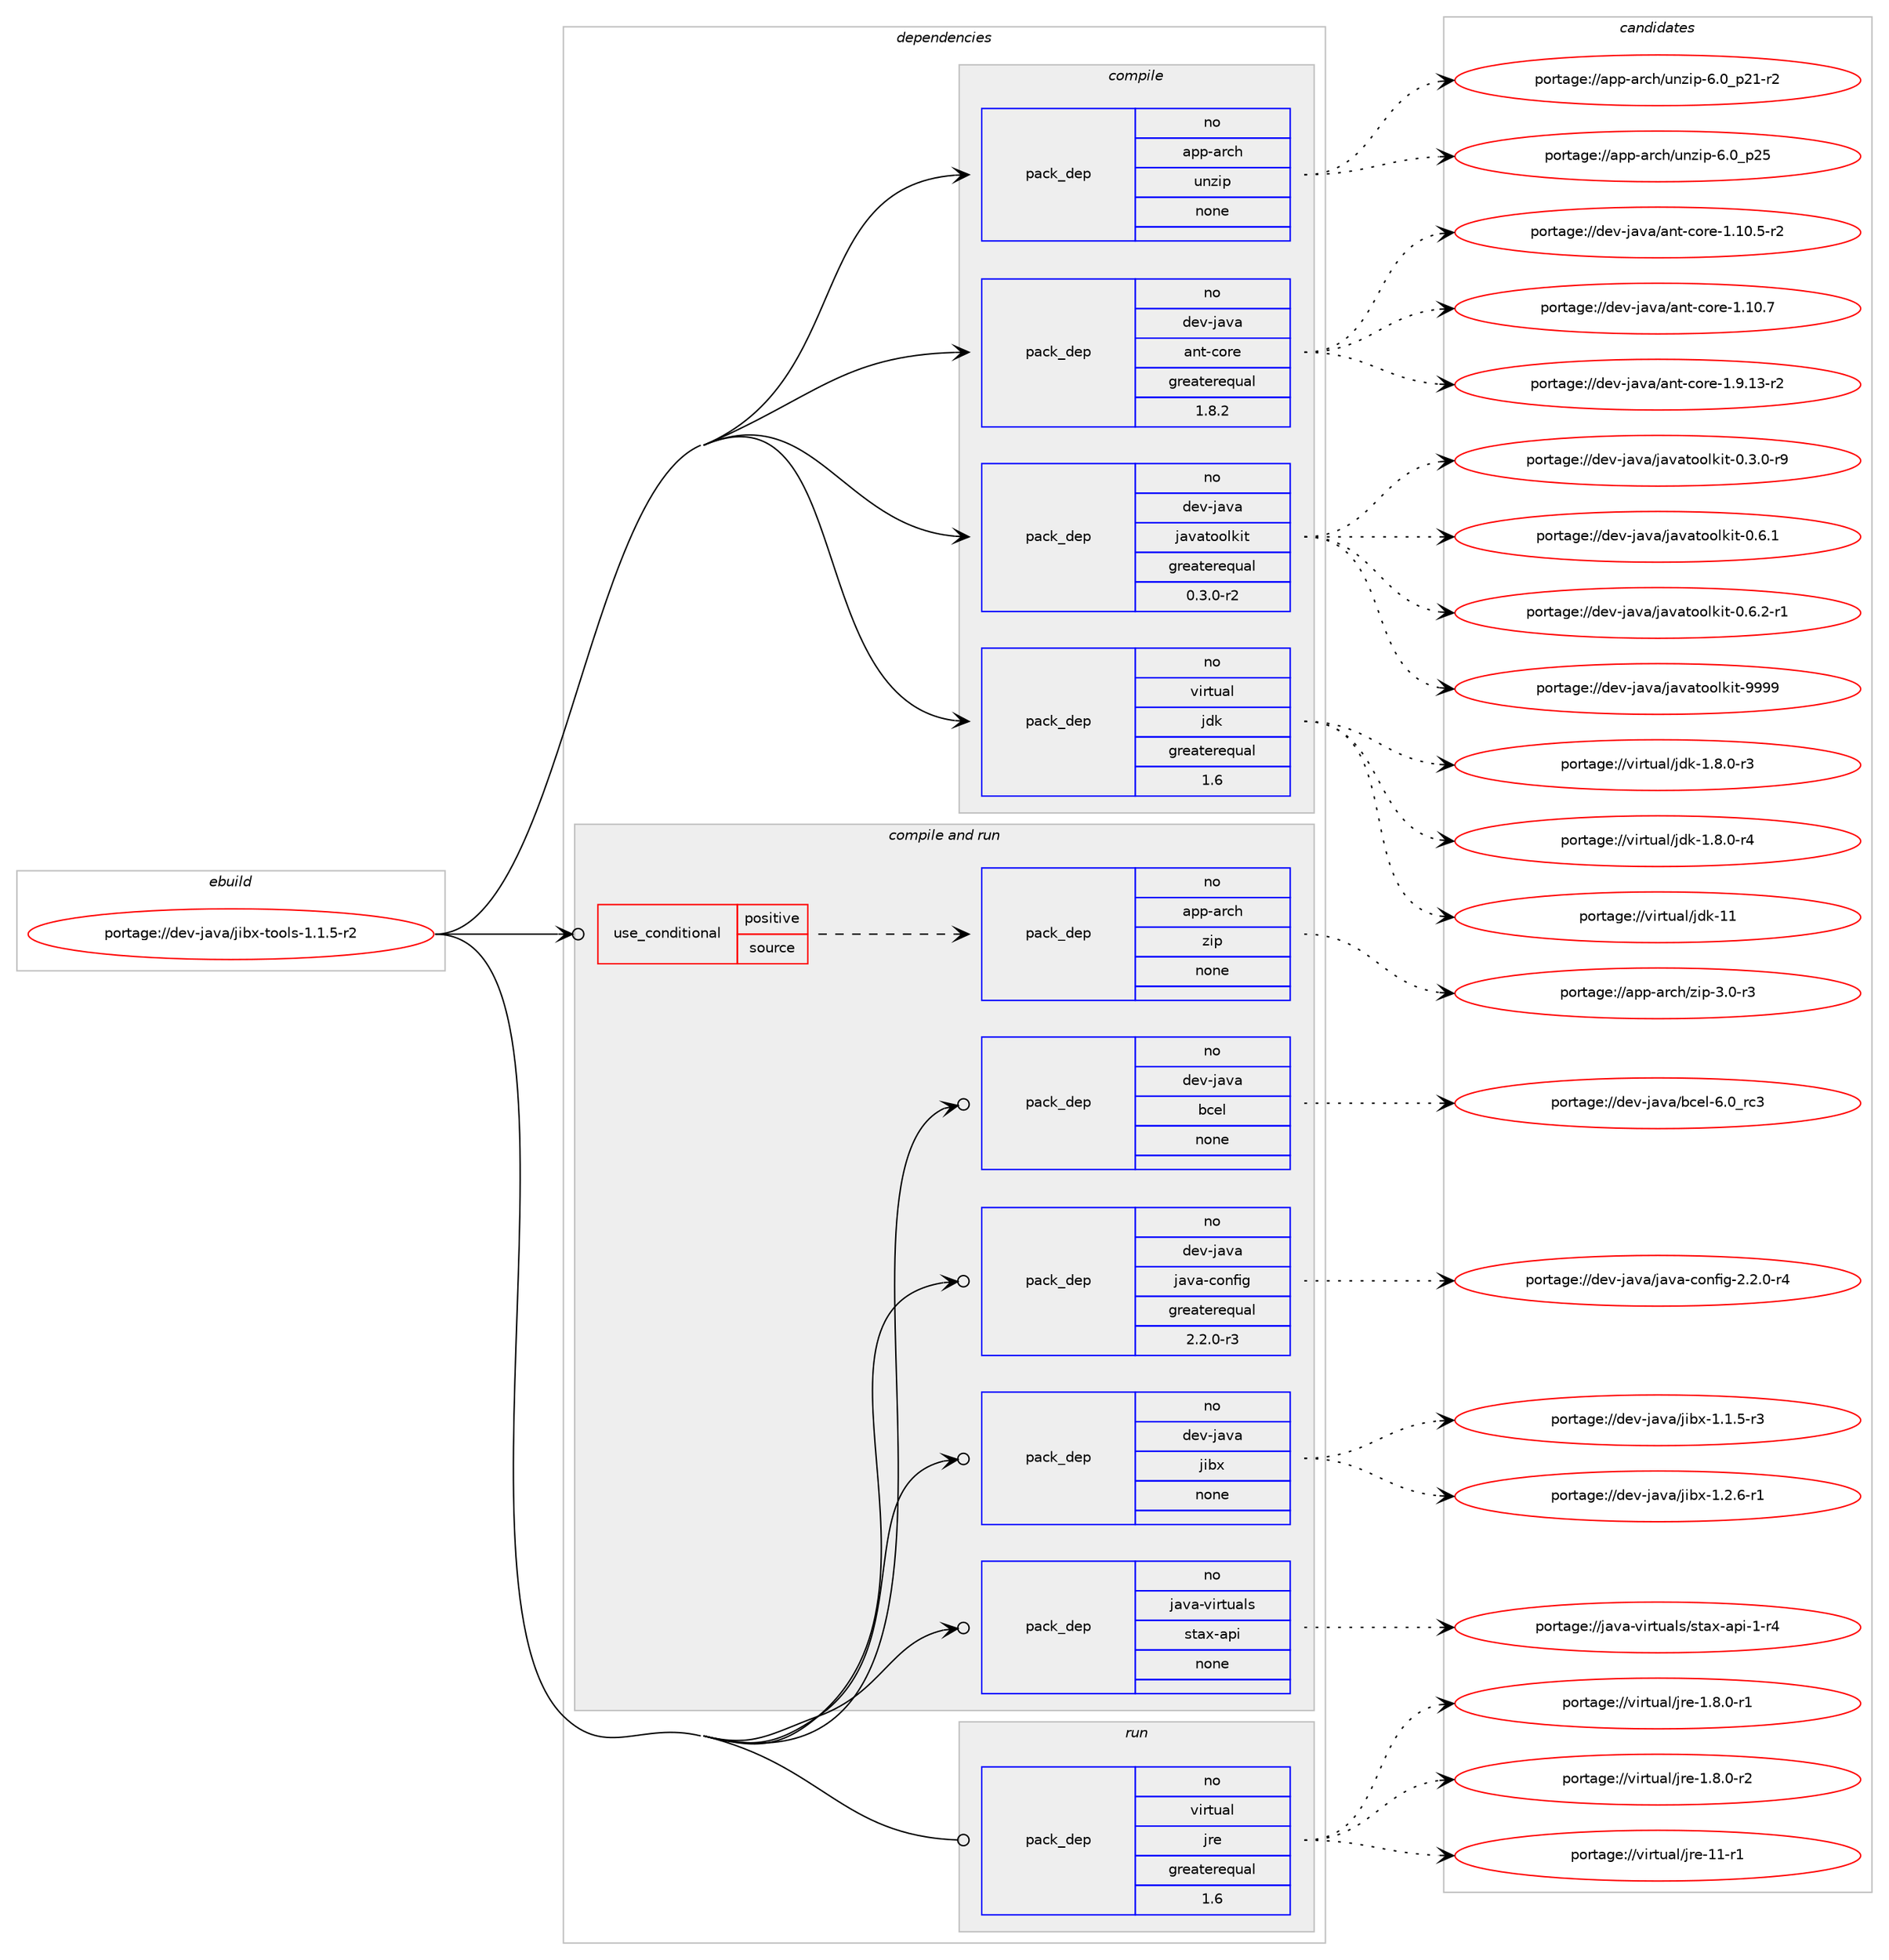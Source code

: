 digraph prolog {

# *************
# Graph options
# *************

newrank=true;
concentrate=true;
compound=true;
graph [rankdir=LR,fontname=Helvetica,fontsize=10,ranksep=1.5];#, ranksep=2.5, nodesep=0.2];
edge  [arrowhead=vee];
node  [fontname=Helvetica,fontsize=10];

# **********
# The ebuild
# **********

subgraph cluster_leftcol {
color=gray;
rank=same;
label=<<i>ebuild</i>>;
id [label="portage://dev-java/jibx-tools-1.1.5-r2", color=red, width=4, href="../dev-java/jibx-tools-1.1.5-r2.svg"];
}

# ****************
# The dependencies
# ****************

subgraph cluster_midcol {
color=gray;
label=<<i>dependencies</i>>;
subgraph cluster_compile {
fillcolor="#eeeeee";
style=filled;
label=<<i>compile</i>>;
subgraph pack68292 {
dependency89523 [label=<<TABLE BORDER="0" CELLBORDER="1" CELLSPACING="0" CELLPADDING="4" WIDTH="220"><TR><TD ROWSPAN="6" CELLPADDING="30">pack_dep</TD></TR><TR><TD WIDTH="110">no</TD></TR><TR><TD>app-arch</TD></TR><TR><TD>unzip</TD></TR><TR><TD>none</TD></TR><TR><TD></TD></TR></TABLE>>, shape=none, color=blue];
}
id:e -> dependency89523:w [weight=20,style="solid",arrowhead="vee"];
subgraph pack68293 {
dependency89524 [label=<<TABLE BORDER="0" CELLBORDER="1" CELLSPACING="0" CELLPADDING="4" WIDTH="220"><TR><TD ROWSPAN="6" CELLPADDING="30">pack_dep</TD></TR><TR><TD WIDTH="110">no</TD></TR><TR><TD>dev-java</TD></TR><TR><TD>ant-core</TD></TR><TR><TD>greaterequal</TD></TR><TR><TD>1.8.2</TD></TR></TABLE>>, shape=none, color=blue];
}
id:e -> dependency89524:w [weight=20,style="solid",arrowhead="vee"];
subgraph pack68294 {
dependency89525 [label=<<TABLE BORDER="0" CELLBORDER="1" CELLSPACING="0" CELLPADDING="4" WIDTH="220"><TR><TD ROWSPAN="6" CELLPADDING="30">pack_dep</TD></TR><TR><TD WIDTH="110">no</TD></TR><TR><TD>dev-java</TD></TR><TR><TD>javatoolkit</TD></TR><TR><TD>greaterequal</TD></TR><TR><TD>0.3.0-r2</TD></TR></TABLE>>, shape=none, color=blue];
}
id:e -> dependency89525:w [weight=20,style="solid",arrowhead="vee"];
subgraph pack68295 {
dependency89526 [label=<<TABLE BORDER="0" CELLBORDER="1" CELLSPACING="0" CELLPADDING="4" WIDTH="220"><TR><TD ROWSPAN="6" CELLPADDING="30">pack_dep</TD></TR><TR><TD WIDTH="110">no</TD></TR><TR><TD>virtual</TD></TR><TR><TD>jdk</TD></TR><TR><TD>greaterequal</TD></TR><TR><TD>1.6</TD></TR></TABLE>>, shape=none, color=blue];
}
id:e -> dependency89526:w [weight=20,style="solid",arrowhead="vee"];
}
subgraph cluster_compileandrun {
fillcolor="#eeeeee";
style=filled;
label=<<i>compile and run</i>>;
subgraph cond18510 {
dependency89527 [label=<<TABLE BORDER="0" CELLBORDER="1" CELLSPACING="0" CELLPADDING="4"><TR><TD ROWSPAN="3" CELLPADDING="10">use_conditional</TD></TR><TR><TD>positive</TD></TR><TR><TD>source</TD></TR></TABLE>>, shape=none, color=red];
subgraph pack68296 {
dependency89528 [label=<<TABLE BORDER="0" CELLBORDER="1" CELLSPACING="0" CELLPADDING="4" WIDTH="220"><TR><TD ROWSPAN="6" CELLPADDING="30">pack_dep</TD></TR><TR><TD WIDTH="110">no</TD></TR><TR><TD>app-arch</TD></TR><TR><TD>zip</TD></TR><TR><TD>none</TD></TR><TR><TD></TD></TR></TABLE>>, shape=none, color=blue];
}
dependency89527:e -> dependency89528:w [weight=20,style="dashed",arrowhead="vee"];
}
id:e -> dependency89527:w [weight=20,style="solid",arrowhead="odotvee"];
subgraph pack68297 {
dependency89529 [label=<<TABLE BORDER="0" CELLBORDER="1" CELLSPACING="0" CELLPADDING="4" WIDTH="220"><TR><TD ROWSPAN="6" CELLPADDING="30">pack_dep</TD></TR><TR><TD WIDTH="110">no</TD></TR><TR><TD>dev-java</TD></TR><TR><TD>bcel</TD></TR><TR><TD>none</TD></TR><TR><TD></TD></TR></TABLE>>, shape=none, color=blue];
}
id:e -> dependency89529:w [weight=20,style="solid",arrowhead="odotvee"];
subgraph pack68298 {
dependency89530 [label=<<TABLE BORDER="0" CELLBORDER="1" CELLSPACING="0" CELLPADDING="4" WIDTH="220"><TR><TD ROWSPAN="6" CELLPADDING="30">pack_dep</TD></TR><TR><TD WIDTH="110">no</TD></TR><TR><TD>dev-java</TD></TR><TR><TD>java-config</TD></TR><TR><TD>greaterequal</TD></TR><TR><TD>2.2.0-r3</TD></TR></TABLE>>, shape=none, color=blue];
}
id:e -> dependency89530:w [weight=20,style="solid",arrowhead="odotvee"];
subgraph pack68299 {
dependency89531 [label=<<TABLE BORDER="0" CELLBORDER="1" CELLSPACING="0" CELLPADDING="4" WIDTH="220"><TR><TD ROWSPAN="6" CELLPADDING="30">pack_dep</TD></TR><TR><TD WIDTH="110">no</TD></TR><TR><TD>dev-java</TD></TR><TR><TD>jibx</TD></TR><TR><TD>none</TD></TR><TR><TD></TD></TR></TABLE>>, shape=none, color=blue];
}
id:e -> dependency89531:w [weight=20,style="solid",arrowhead="odotvee"];
subgraph pack68300 {
dependency89532 [label=<<TABLE BORDER="0" CELLBORDER="1" CELLSPACING="0" CELLPADDING="4" WIDTH="220"><TR><TD ROWSPAN="6" CELLPADDING="30">pack_dep</TD></TR><TR><TD WIDTH="110">no</TD></TR><TR><TD>java-virtuals</TD></TR><TR><TD>stax-api</TD></TR><TR><TD>none</TD></TR><TR><TD></TD></TR></TABLE>>, shape=none, color=blue];
}
id:e -> dependency89532:w [weight=20,style="solid",arrowhead="odotvee"];
}
subgraph cluster_run {
fillcolor="#eeeeee";
style=filled;
label=<<i>run</i>>;
subgraph pack68301 {
dependency89533 [label=<<TABLE BORDER="0" CELLBORDER="1" CELLSPACING="0" CELLPADDING="4" WIDTH="220"><TR><TD ROWSPAN="6" CELLPADDING="30">pack_dep</TD></TR><TR><TD WIDTH="110">no</TD></TR><TR><TD>virtual</TD></TR><TR><TD>jre</TD></TR><TR><TD>greaterequal</TD></TR><TR><TD>1.6</TD></TR></TABLE>>, shape=none, color=blue];
}
id:e -> dependency89533:w [weight=20,style="solid",arrowhead="odot"];
}
}

# **************
# The candidates
# **************

subgraph cluster_choices {
rank=same;
color=gray;
label=<<i>candidates</i>>;

subgraph choice68292 {
color=black;
nodesep=1;
choiceportage9711211245971149910447117110122105112455446489511250494511450 [label="portage://app-arch/unzip-6.0_p21-r2", color=red, width=4,href="../app-arch/unzip-6.0_p21-r2.svg"];
choiceportage971121124597114991044711711012210511245544648951125053 [label="portage://app-arch/unzip-6.0_p25", color=red, width=4,href="../app-arch/unzip-6.0_p25.svg"];
dependency89523:e -> choiceportage9711211245971149910447117110122105112455446489511250494511450:w [style=dotted,weight="100"];
dependency89523:e -> choiceportage971121124597114991044711711012210511245544648951125053:w [style=dotted,weight="100"];
}
subgraph choice68293 {
color=black;
nodesep=1;
choiceportage10010111845106971189747971101164599111114101454946494846534511450 [label="portage://dev-java/ant-core-1.10.5-r2", color=red, width=4,href="../dev-java/ant-core-1.10.5-r2.svg"];
choiceportage1001011184510697118974797110116459911111410145494649484655 [label="portage://dev-java/ant-core-1.10.7", color=red, width=4,href="../dev-java/ant-core-1.10.7.svg"];
choiceportage10010111845106971189747971101164599111114101454946574649514511450 [label="portage://dev-java/ant-core-1.9.13-r2", color=red, width=4,href="../dev-java/ant-core-1.9.13-r2.svg"];
dependency89524:e -> choiceportage10010111845106971189747971101164599111114101454946494846534511450:w [style=dotted,weight="100"];
dependency89524:e -> choiceportage1001011184510697118974797110116459911111410145494649484655:w [style=dotted,weight="100"];
dependency89524:e -> choiceportage10010111845106971189747971101164599111114101454946574649514511450:w [style=dotted,weight="100"];
}
subgraph choice68294 {
color=black;
nodesep=1;
choiceportage1001011184510697118974710697118971161111111081071051164548465146484511457 [label="portage://dev-java/javatoolkit-0.3.0-r9", color=red, width=4,href="../dev-java/javatoolkit-0.3.0-r9.svg"];
choiceportage100101118451069711897471069711897116111111108107105116454846544649 [label="portage://dev-java/javatoolkit-0.6.1", color=red, width=4,href="../dev-java/javatoolkit-0.6.1.svg"];
choiceportage1001011184510697118974710697118971161111111081071051164548465446504511449 [label="portage://dev-java/javatoolkit-0.6.2-r1", color=red, width=4,href="../dev-java/javatoolkit-0.6.2-r1.svg"];
choiceportage1001011184510697118974710697118971161111111081071051164557575757 [label="portage://dev-java/javatoolkit-9999", color=red, width=4,href="../dev-java/javatoolkit-9999.svg"];
dependency89525:e -> choiceportage1001011184510697118974710697118971161111111081071051164548465146484511457:w [style=dotted,weight="100"];
dependency89525:e -> choiceportage100101118451069711897471069711897116111111108107105116454846544649:w [style=dotted,weight="100"];
dependency89525:e -> choiceportage1001011184510697118974710697118971161111111081071051164548465446504511449:w [style=dotted,weight="100"];
dependency89525:e -> choiceportage1001011184510697118974710697118971161111111081071051164557575757:w [style=dotted,weight="100"];
}
subgraph choice68295 {
color=black;
nodesep=1;
choiceportage11810511411611797108471061001074549465646484511451 [label="portage://virtual/jdk-1.8.0-r3", color=red, width=4,href="../virtual/jdk-1.8.0-r3.svg"];
choiceportage11810511411611797108471061001074549465646484511452 [label="portage://virtual/jdk-1.8.0-r4", color=red, width=4,href="../virtual/jdk-1.8.0-r4.svg"];
choiceportage1181051141161179710847106100107454949 [label="portage://virtual/jdk-11", color=red, width=4,href="../virtual/jdk-11.svg"];
dependency89526:e -> choiceportage11810511411611797108471061001074549465646484511451:w [style=dotted,weight="100"];
dependency89526:e -> choiceportage11810511411611797108471061001074549465646484511452:w [style=dotted,weight="100"];
dependency89526:e -> choiceportage1181051141161179710847106100107454949:w [style=dotted,weight="100"];
}
subgraph choice68296 {
color=black;
nodesep=1;
choiceportage9711211245971149910447122105112455146484511451 [label="portage://app-arch/zip-3.0-r3", color=red, width=4,href="../app-arch/zip-3.0-r3.svg"];
dependency89528:e -> choiceportage9711211245971149910447122105112455146484511451:w [style=dotted,weight="100"];
}
subgraph choice68297 {
color=black;
nodesep=1;
choiceportage10010111845106971189747989910110845544648951149951 [label="portage://dev-java/bcel-6.0_rc3", color=red, width=4,href="../dev-java/bcel-6.0_rc3.svg"];
dependency89529:e -> choiceportage10010111845106971189747989910110845544648951149951:w [style=dotted,weight="100"];
}
subgraph choice68298 {
color=black;
nodesep=1;
choiceportage10010111845106971189747106971189745991111101021051034550465046484511452 [label="portage://dev-java/java-config-2.2.0-r4", color=red, width=4,href="../dev-java/java-config-2.2.0-r4.svg"];
dependency89530:e -> choiceportage10010111845106971189747106971189745991111101021051034550465046484511452:w [style=dotted,weight="100"];
}
subgraph choice68299 {
color=black;
nodesep=1;
choiceportage10010111845106971189747106105981204549464946534511451 [label="portage://dev-java/jibx-1.1.5-r3", color=red, width=4,href="../dev-java/jibx-1.1.5-r3.svg"];
choiceportage10010111845106971189747106105981204549465046544511449 [label="portage://dev-java/jibx-1.2.6-r1", color=red, width=4,href="../dev-java/jibx-1.2.6-r1.svg"];
dependency89531:e -> choiceportage10010111845106971189747106105981204549464946534511451:w [style=dotted,weight="100"];
dependency89531:e -> choiceportage10010111845106971189747106105981204549465046544511449:w [style=dotted,weight="100"];
}
subgraph choice68300 {
color=black;
nodesep=1;
choiceportage106971189745118105114116117971081154711511697120459711210545494511452 [label="portage://java-virtuals/stax-api-1-r4", color=red, width=4,href="../java-virtuals/stax-api-1-r4.svg"];
dependency89532:e -> choiceportage106971189745118105114116117971081154711511697120459711210545494511452:w [style=dotted,weight="100"];
}
subgraph choice68301 {
color=black;
nodesep=1;
choiceportage11810511411611797108471061141014549465646484511449 [label="portage://virtual/jre-1.8.0-r1", color=red, width=4,href="../virtual/jre-1.8.0-r1.svg"];
choiceportage11810511411611797108471061141014549465646484511450 [label="portage://virtual/jre-1.8.0-r2", color=red, width=4,href="../virtual/jre-1.8.0-r2.svg"];
choiceportage11810511411611797108471061141014549494511449 [label="portage://virtual/jre-11-r1", color=red, width=4,href="../virtual/jre-11-r1.svg"];
dependency89533:e -> choiceportage11810511411611797108471061141014549465646484511449:w [style=dotted,weight="100"];
dependency89533:e -> choiceportage11810511411611797108471061141014549465646484511450:w [style=dotted,weight="100"];
dependency89533:e -> choiceportage11810511411611797108471061141014549494511449:w [style=dotted,weight="100"];
}
}

}
